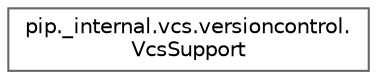 digraph "Graphical Class Hierarchy"
{
 // LATEX_PDF_SIZE
  bgcolor="transparent";
  edge [fontname=Helvetica,fontsize=10,labelfontname=Helvetica,labelfontsize=10];
  node [fontname=Helvetica,fontsize=10,shape=box,height=0.2,width=0.4];
  rankdir="LR";
  Node0 [id="Node000000",label="pip._internal.vcs.versioncontrol.\lVcsSupport",height=0.2,width=0.4,color="grey40", fillcolor="white", style="filled",URL="$d4/db9/classpip_1_1__internal_1_1vcs_1_1versioncontrol_1_1VcsSupport.html",tooltip=" "];
}
